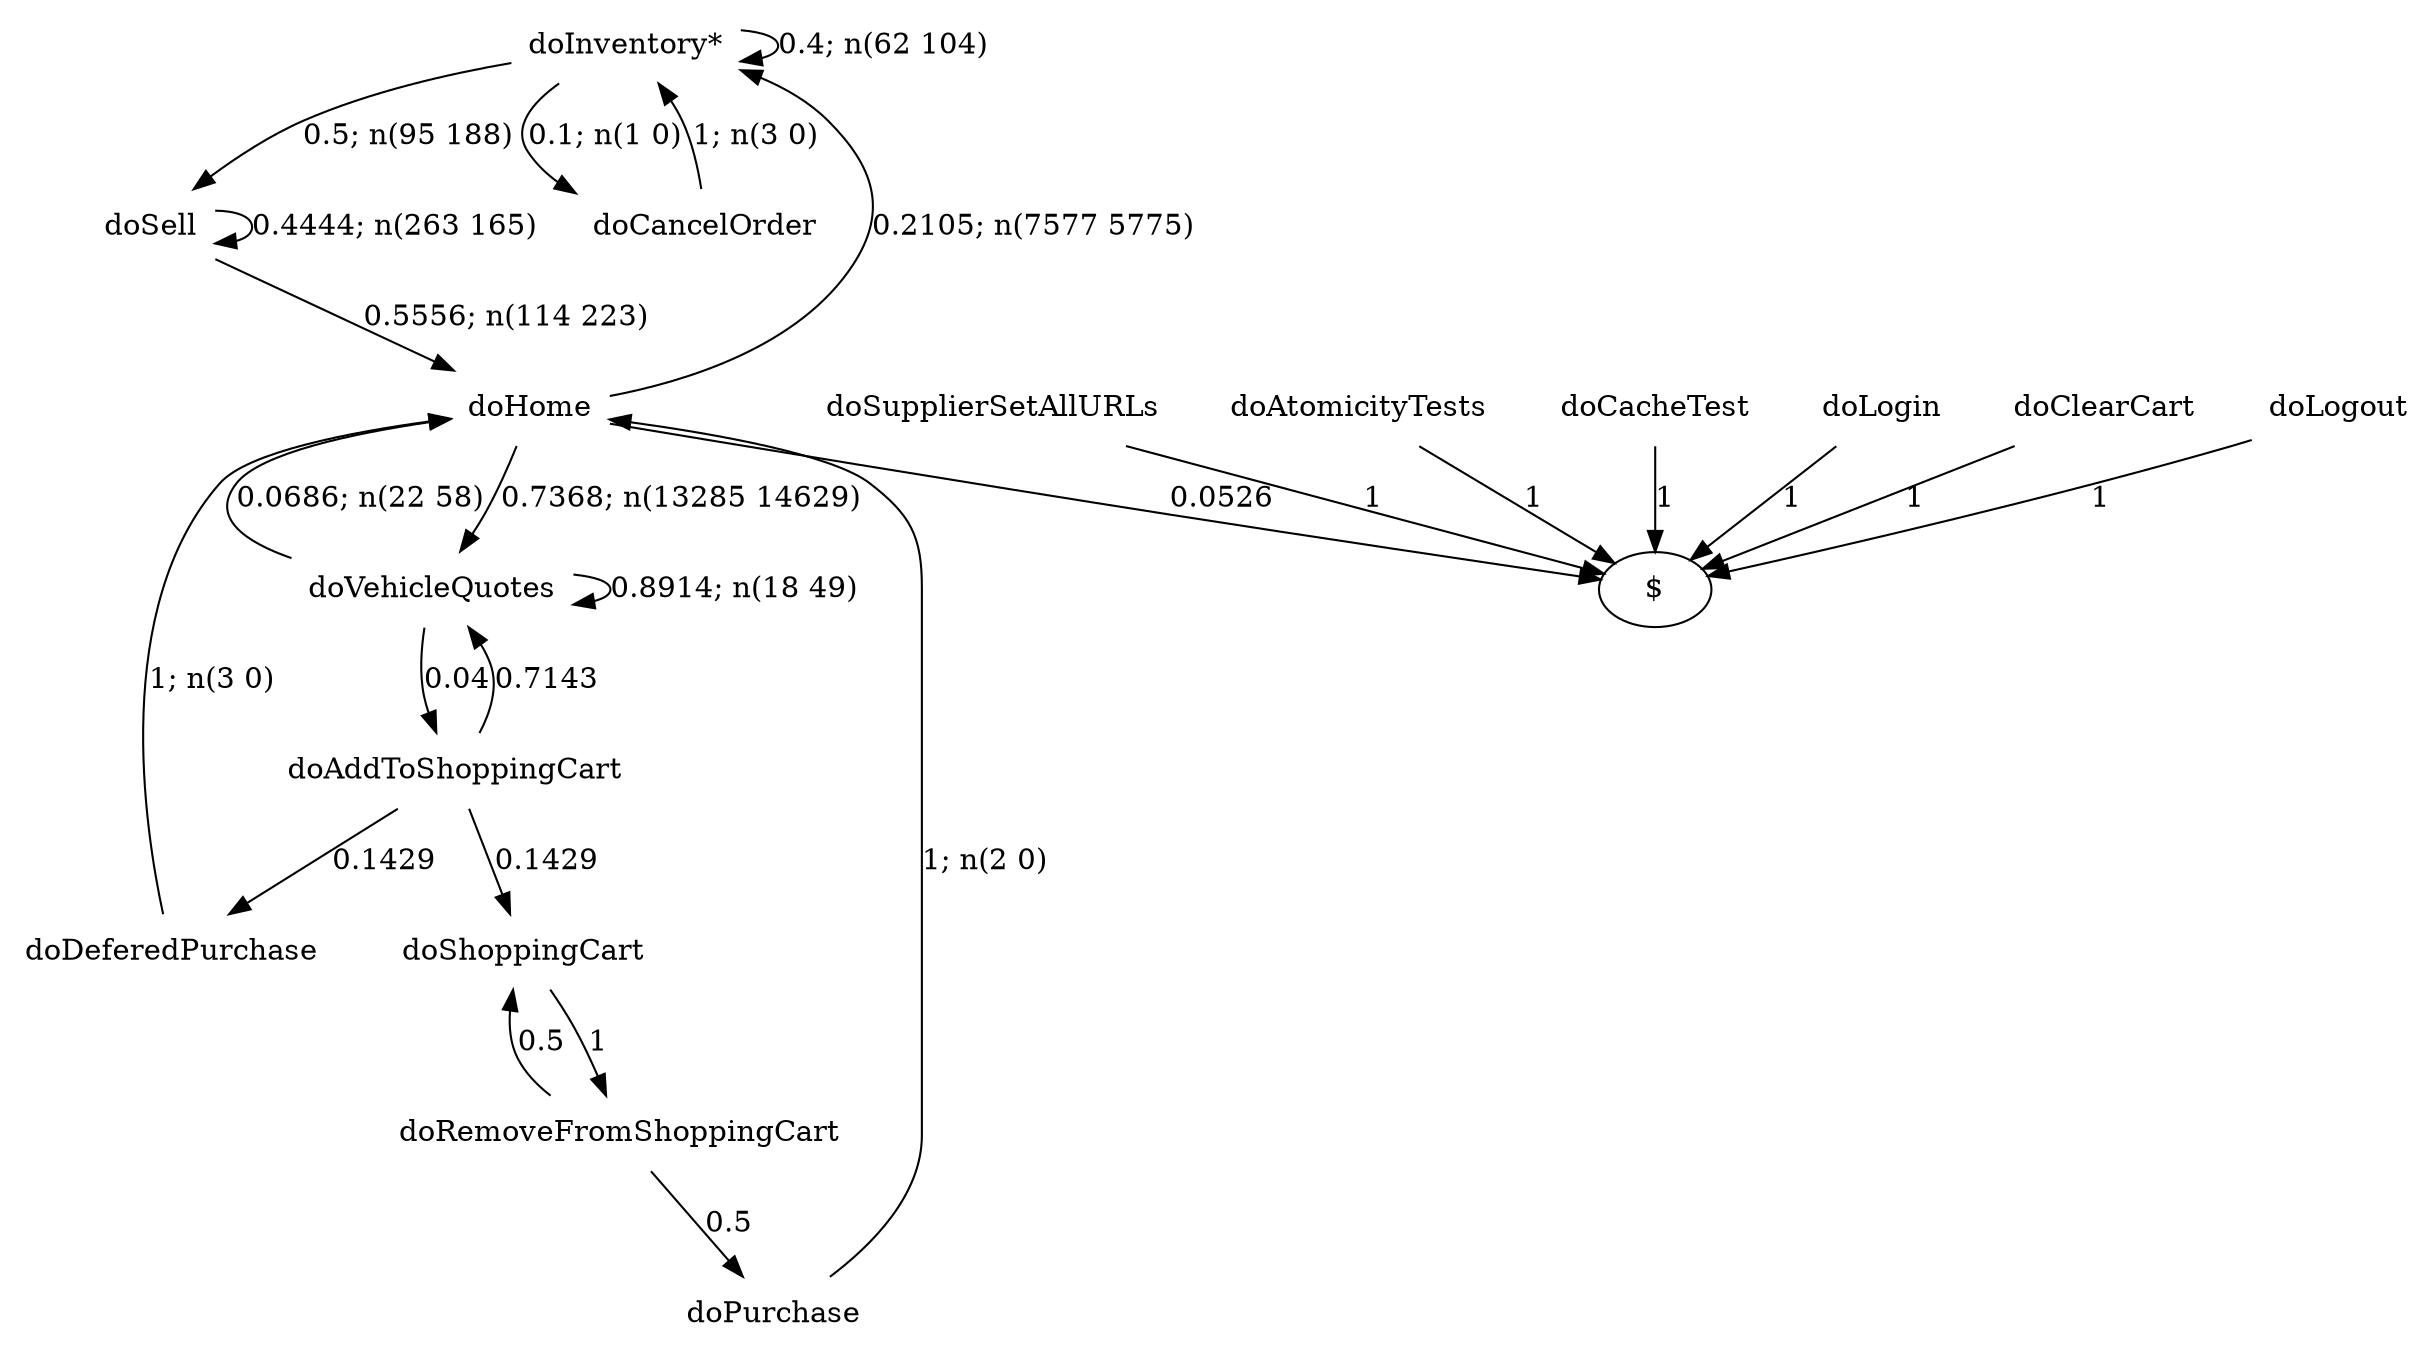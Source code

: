 digraph G {"doInventory*" [label="doInventory*",shape=none];"doSupplierSetAllURLs" [label="doSupplierSetAllURLs",shape=none];"doAtomicityTests" [label="doAtomicityTests",shape=none];"doCacheTest" [label="doCacheTest",shape=none];"doLogin" [label="doLogin",shape=none];"doVehicleQuotes" [label="doVehicleQuotes",shape=none];"doAddToShoppingCart" [label="doAddToShoppingCart",shape=none];"doDeferedPurchase" [label="doDeferedPurchase",shape=none];"doHome" [label="doHome",shape=none];"doShoppingCart" [label="doShoppingCart",shape=none];"doClearCart" [label="doClearCart",shape=none];"doPurchase" [label="doPurchase",shape=none];"doSell" [label="doSell",shape=none];"doLogout" [label="doLogout",shape=none];"doCancelOrder" [label="doCancelOrder",shape=none];"doRemoveFromShoppingCart" [label="doRemoveFromShoppingCart",shape=none];"doInventory*"->"doInventory*" [style=solid,label="0.4; n(62 104)"];"doInventory*"->"doSell" [style=solid,label="0.5; n(95 188)"];"doInventory*"->"doCancelOrder" [style=solid,label="0.1; n(1 0)"];"doSupplierSetAllURLs"->"$" [style=solid,label="1"];"doAtomicityTests"->"$" [style=solid,label="1"];"doCacheTest"->"$" [style=solid,label="1"];"doLogin"->"$" [style=solid,label="1"];"doVehicleQuotes"->"doVehicleQuotes" [style=solid,label="0.8914; n(18 49)"];"doVehicleQuotes"->"doAddToShoppingCart" [style=solid,label="0.04"];"doVehicleQuotes"->"doHome" [style=solid,label="0.0686; n(22 58)"];"doAddToShoppingCart"->"doVehicleQuotes" [style=solid,label="0.7143"];"doAddToShoppingCart"->"doDeferedPurchase" [style=solid,label="0.1429"];"doAddToShoppingCart"->"doShoppingCart" [style=solid,label="0.1429"];"doDeferedPurchase"->"doHome" [style=solid,label="1; n(3 0)"];"doHome"->"doInventory*" [style=solid,label="0.2105; n(7577 5775)"];"doHome"->"doVehicleQuotes" [style=solid,label="0.7368; n(13285 14629)"];"doHome"->"$" [style=solid,label="0.0526"];"doShoppingCart"->"doRemoveFromShoppingCart" [style=solid,label="1"];"doClearCart"->"$" [style=solid,label="1"];"doPurchase"->"doHome" [style=solid,label="1; n(2 0)"];"doSell"->"doHome" [style=solid,label="0.5556; n(114 223)"];"doSell"->"doSell" [style=solid,label="0.4444; n(263 165)"];"doLogout"->"$" [style=solid,label="1"];"doCancelOrder"->"doInventory*" [style=solid,label="1; n(3 0)"];"doRemoveFromShoppingCart"->"doShoppingCart" [style=solid,label="0.5"];"doRemoveFromShoppingCart"->"doPurchase" [style=solid,label="0.5"];}